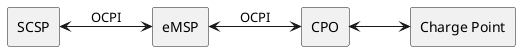 @startuml

skinparam rectangle {
	roundCorner 8
}

left to right direction

agent SCSP
agent eMSP
agent CPO
agent "Charge Point" AS CP

SCSP <--> eMSP: OCPI
eMSP <--> CPO: OCPI
CPO <--> CP

@enduml